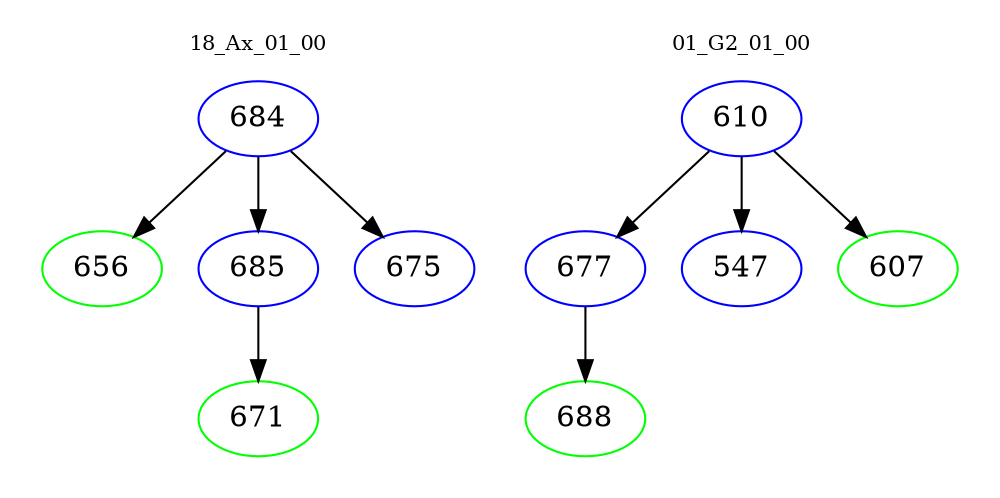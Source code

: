 digraph{
subgraph cluster_0 {
color = white
label = "18_Ax_01_00";
fontsize=10;
T0_684 [label="684", color="blue"]
T0_684 -> T0_656 [color="black"]
T0_656 [label="656", color="green"]
T0_684 -> T0_685 [color="black"]
T0_685 [label="685", color="blue"]
T0_685 -> T0_671 [color="black"]
T0_671 [label="671", color="green"]
T0_684 -> T0_675 [color="black"]
T0_675 [label="675", color="blue"]
}
subgraph cluster_1 {
color = white
label = "01_G2_01_00";
fontsize=10;
T1_610 [label="610", color="blue"]
T1_610 -> T1_677 [color="black"]
T1_677 [label="677", color="blue"]
T1_677 -> T1_688 [color="black"]
T1_688 [label="688", color="green"]
T1_610 -> T1_547 [color="black"]
T1_547 [label="547", color="blue"]
T1_610 -> T1_607 [color="black"]
T1_607 [label="607", color="green"]
}
}
